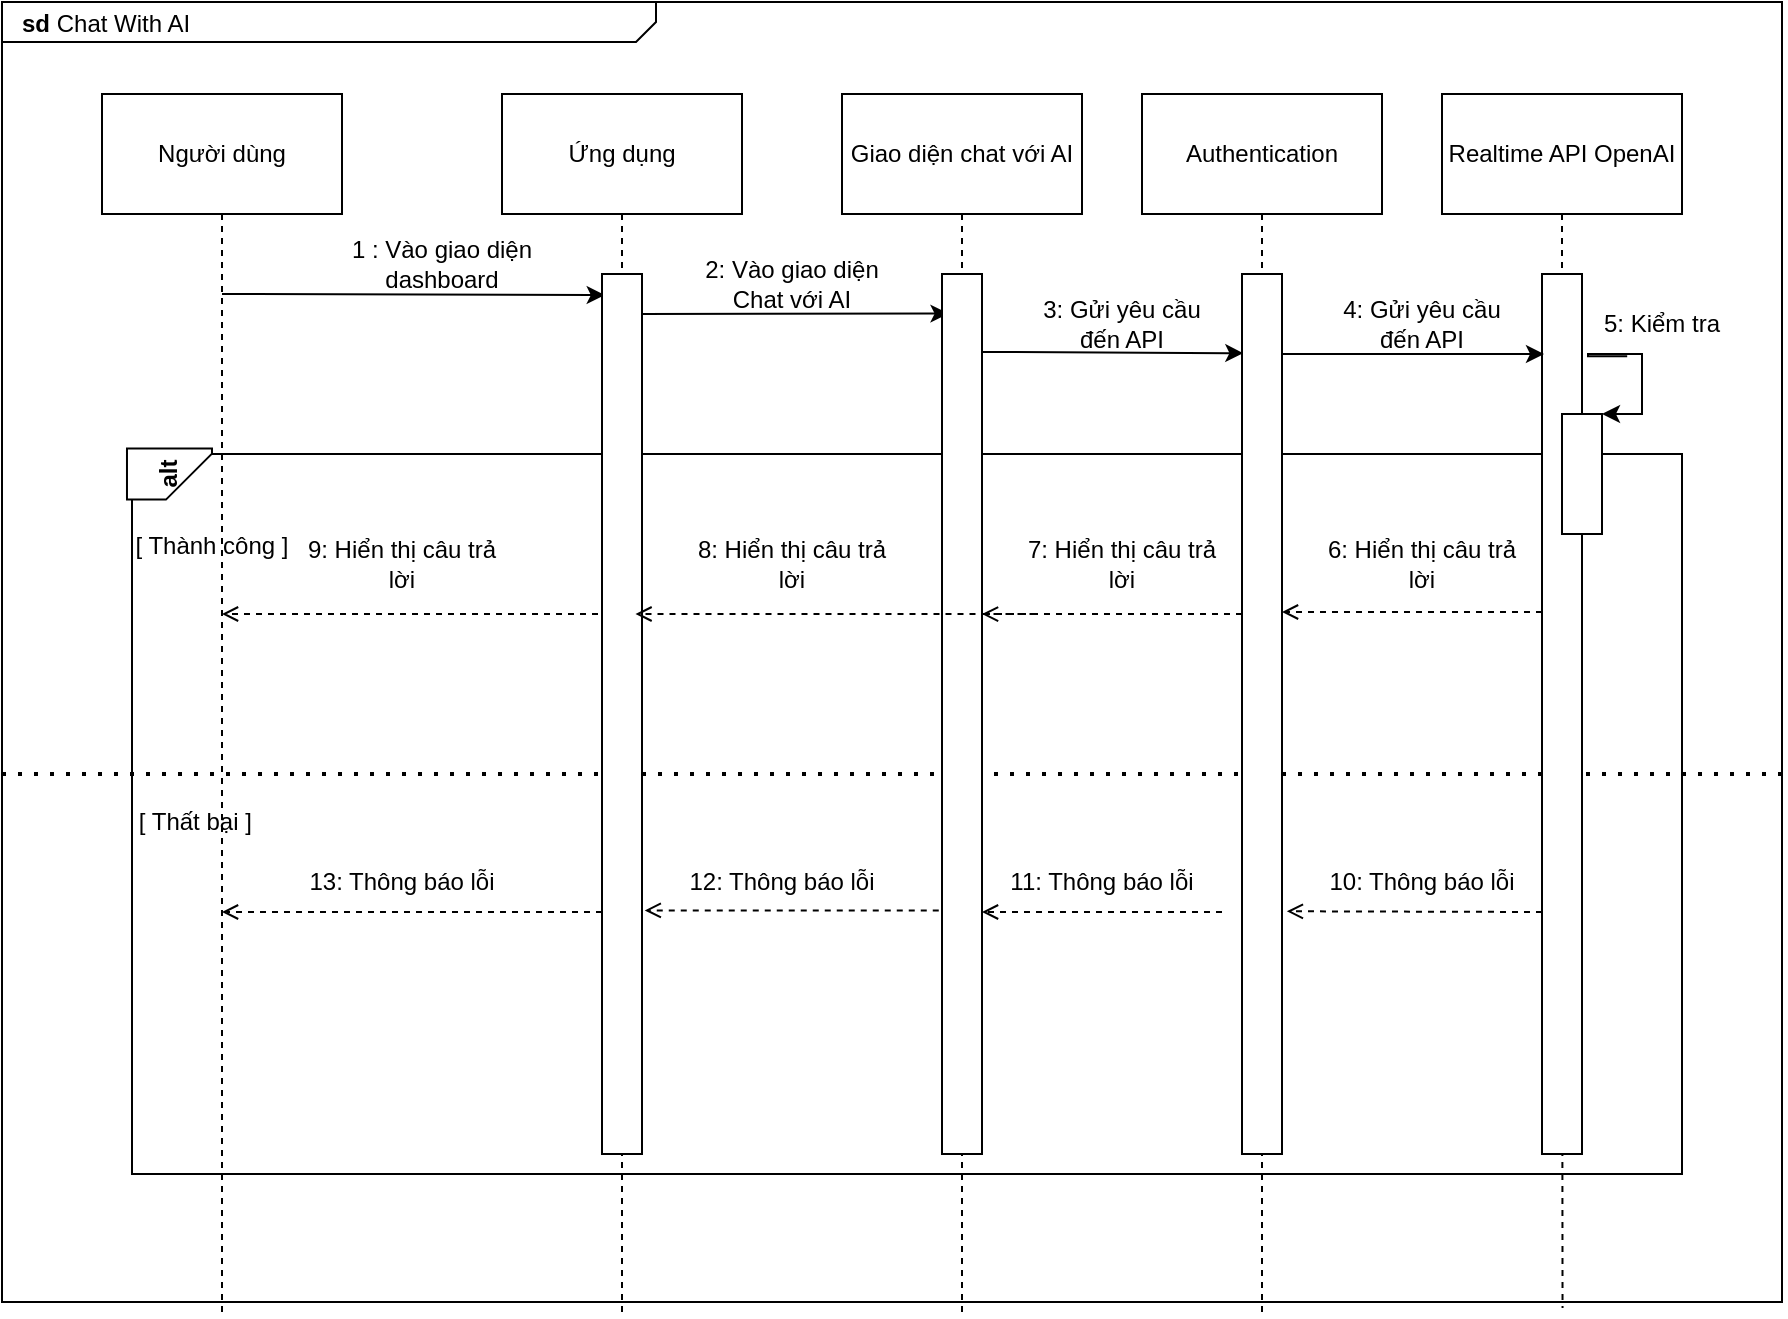 <mxfile version="21.0.8" type="github">
  <diagram name="Page-1" id="929967ad-93f9-6ef4-fab6-5d389245f69c">
    <mxGraphModel dx="993" dy="535" grid="1" gridSize="10" guides="1" tooltips="1" connect="1" arrows="1" fold="1" page="1" pageScale="1.5" pageWidth="1169" pageHeight="826" background="none" math="0" shadow="0">
      <root>
        <mxCell id="0" style=";html=1;" />
        <mxCell id="1" style=";html=1;" parent="0" />
        <mxCell id="dMLTPsM8ORNdafc3n4GP-18" value="" style="rounded=0;whiteSpace=wrap;html=1;movable=1;resizable=1;rotatable=1;deletable=1;editable=1;locked=0;connectable=1;" vertex="1" parent="1">
          <mxGeometry x="355" y="520" width="775" height="360" as="geometry" />
        </mxCell>
        <mxCell id="1672d66443f91eb5-1" value="&lt;p style=&quot;margin: 0px ; margin-top: 4px ; margin-left: 10px ; text-align: left&quot;&gt;&lt;b&gt;sd&lt;/b&gt;&amp;nbsp;Chat With AI&lt;/p&gt;" style="html=1;strokeWidth=1;shape=mxgraph.sysml.package;html=1;overflow=fill;whiteSpace=wrap;fillColor=none;gradientColor=none;fontSize=12;align=center;labelX=327.64;verticalAlign=top;horizontal=1;movable=1;resizable=1;rotatable=1;deletable=1;editable=1;locked=0;connectable=1;" parent="1" vertex="1">
          <mxGeometry x="290" y="294" width="890" height="650" as="geometry" />
        </mxCell>
        <mxCell id="dMLTPsM8ORNdafc3n4GP-49" value="&amp;nbsp;[ Thất bại ]" style="text;html=1;strokeColor=none;fillColor=none;align=center;verticalAlign=middle;whiteSpace=wrap;rounded=0;movable=1;resizable=1;rotatable=1;deletable=1;editable=1;locked=0;connectable=1;" vertex="1" parent="1672d66443f91eb5-1">
          <mxGeometry x="50" y="395" width="90" height="30" as="geometry" />
        </mxCell>
        <mxCell id="dMLTPsM8ORNdafc3n4GP-53" value="13: Thông báo lỗi" style="text;html=1;strokeColor=none;fillColor=none;align=center;verticalAlign=middle;whiteSpace=wrap;rounded=0;movable=1;resizable=1;rotatable=1;deletable=1;editable=1;locked=0;connectable=1;" vertex="1" parent="1672d66443f91eb5-1">
          <mxGeometry x="150" y="425" width="100" height="30" as="geometry" />
        </mxCell>
        <mxCell id="dMLTPsM8ORNdafc3n4GP-52" value="" style="endArrow=open;html=1;rounded=0;dashed=1;endFill=0;movable=1;resizable=1;rotatable=1;deletable=1;editable=1;locked=0;connectable=1;" edge="1" parent="1672d66443f91eb5-1">
          <mxGeometry width="50" height="50" relative="1" as="geometry">
            <mxPoint x="300" y="455" as="sourcePoint" />
            <mxPoint x="110" y="455" as="targetPoint" />
          </mxGeometry>
        </mxCell>
        <mxCell id="dMLTPsM8ORNdafc3n4GP-50" value="" style="endArrow=open;html=1;rounded=0;dashed=1;endFill=0;movable=1;resizable=1;rotatable=1;deletable=1;editable=1;locked=0;connectable=1;entryX=1.121;entryY=0.681;entryDx=0;entryDy=0;entryPerimeter=0;" edge="1" parent="1672d66443f91eb5-1">
          <mxGeometry width="50" height="50" relative="1" as="geometry">
            <mxPoint x="770" y="455" as="sourcePoint" />
            <mxPoint x="642.42" y="454.64" as="targetPoint" />
          </mxGeometry>
        </mxCell>
        <mxCell id="dMLTPsM8ORNdafc3n4GP-51" value="" style="endArrow=open;html=1;rounded=0;dashed=1;endFill=0;movable=1;resizable=1;rotatable=1;deletable=1;editable=1;locked=0;connectable=1;" edge="1" parent="1672d66443f91eb5-1">
          <mxGeometry width="50" height="50" relative="1" as="geometry">
            <mxPoint x="610" y="455" as="sourcePoint" />
            <mxPoint x="490" y="455" as="targetPoint" />
          </mxGeometry>
        </mxCell>
        <mxCell id="dMLTPsM8ORNdafc3n4GP-54" value="11: Thông báo lỗi" style="text;html=1;strokeColor=none;fillColor=none;align=center;verticalAlign=middle;whiteSpace=wrap;rounded=0;movable=1;resizable=1;rotatable=1;deletable=1;editable=1;locked=0;connectable=1;" vertex="1" parent="1672d66443f91eb5-1">
          <mxGeometry x="500" y="425" width="100" height="30" as="geometry" />
        </mxCell>
        <mxCell id="dMLTPsM8ORNdafc3n4GP-55" value="10: Thông báo lỗi" style="text;html=1;strokeColor=none;fillColor=none;align=center;verticalAlign=middle;whiteSpace=wrap;rounded=0;movable=1;resizable=1;rotatable=1;deletable=1;editable=1;locked=0;connectable=1;" vertex="1" parent="1672d66443f91eb5-1">
          <mxGeometry x="660" y="425" width="100" height="30" as="geometry" />
        </mxCell>
        <mxCell id="dMLTPsM8ORNdafc3n4GP-67" value="12: Thông báo lỗi" style="text;html=1;strokeColor=none;fillColor=none;align=center;verticalAlign=middle;whiteSpace=wrap;rounded=0;movable=1;resizable=1;rotatable=1;deletable=1;editable=1;locked=0;connectable=1;" vertex="1" parent="1672d66443f91eb5-1">
          <mxGeometry x="340" y="425" width="100" height="30" as="geometry" />
        </mxCell>
        <mxCell id="dMLTPsM8ORNdafc3n4GP-68" value="" style="endArrow=open;html=1;rounded=0;dashed=1;endFill=0;movable=1;resizable=1;rotatable=1;deletable=1;editable=1;locked=0;connectable=1;entryX=1.068;entryY=0.68;entryDx=0;entryDy=0;entryPerimeter=0;exitX=-0.081;exitY=0.68;exitDx=0;exitDy=0;exitPerimeter=0;" edge="1" parent="1672d66443f91eb5-1">
          <mxGeometry width="50" height="50" relative="1" as="geometry">
            <mxPoint x="468.38" y="454.2" as="sourcePoint" />
            <mxPoint x="321.36" y="454.2" as="targetPoint" />
          </mxGeometry>
        </mxCell>
        <mxCell id="dMLTPsM8ORNdafc3n4GP-9" style="rounded=0;orthogonalLoop=1;jettySize=auto;html=1;endArrow=none;endFill=0;dashed=1;movable=1;resizable=1;rotatable=1;deletable=1;editable=1;locked=0;connectable=1;" edge="1" parent="1" source="dMLTPsM8ORNdafc3n4GP-2">
          <mxGeometry relative="1" as="geometry">
            <mxPoint x="400" y="950" as="targetPoint" />
          </mxGeometry>
        </mxCell>
        <mxCell id="dMLTPsM8ORNdafc3n4GP-2" value="Người dùng" style="rounded=0;whiteSpace=wrap;html=1;movable=1;resizable=1;rotatable=1;deletable=1;editable=1;locked=0;connectable=1;" vertex="1" parent="1">
          <mxGeometry x="340" y="340" width="120" height="60" as="geometry" />
        </mxCell>
        <mxCell id="dMLTPsM8ORNdafc3n4GP-10" style="edgeStyle=orthogonalEdgeStyle;rounded=0;orthogonalLoop=1;jettySize=auto;html=1;endArrow=none;endFill=0;dashed=1;movable=1;resizable=1;rotatable=1;deletable=1;editable=1;locked=0;connectable=1;" edge="1" parent="1" source="dMLTPsM8ORNdafc3n4GP-3">
          <mxGeometry relative="1" as="geometry">
            <mxPoint x="600" y="950" as="targetPoint" />
          </mxGeometry>
        </mxCell>
        <mxCell id="dMLTPsM8ORNdafc3n4GP-3" value="Ứng dụng" style="rounded=0;whiteSpace=wrap;html=1;movable=1;resizable=1;rotatable=1;deletable=1;editable=1;locked=0;connectable=1;" vertex="1" parent="1">
          <mxGeometry x="540" y="340" width="120" height="60" as="geometry" />
        </mxCell>
        <mxCell id="dMLTPsM8ORNdafc3n4GP-11" style="edgeStyle=orthogonalEdgeStyle;rounded=0;orthogonalLoop=1;jettySize=auto;html=1;endArrow=none;endFill=0;dashed=1;movable=1;resizable=1;rotatable=1;deletable=1;editable=1;locked=0;connectable=1;" edge="1" parent="1" source="dMLTPsM8ORNdafc3n4GP-4">
          <mxGeometry relative="1" as="geometry">
            <mxPoint x="770" y="950" as="targetPoint" />
          </mxGeometry>
        </mxCell>
        <mxCell id="dMLTPsM8ORNdafc3n4GP-4" value="Giao diện chat với AI" style="rounded=0;whiteSpace=wrap;html=1;movable=1;resizable=1;rotatable=1;deletable=1;editable=1;locked=0;connectable=1;" vertex="1" parent="1">
          <mxGeometry x="710" y="340" width="120" height="60" as="geometry" />
        </mxCell>
        <mxCell id="dMLTPsM8ORNdafc3n4GP-12" style="edgeStyle=orthogonalEdgeStyle;rounded=0;orthogonalLoop=1;jettySize=auto;html=1;entryX=0.843;entryY=1.003;entryDx=0;entryDy=0;entryPerimeter=0;endArrow=none;endFill=0;dashed=1;movable=1;resizable=1;rotatable=1;deletable=1;editable=1;locked=0;connectable=1;" edge="1" parent="1" source="dMLTPsM8ORNdafc3n4GP-5">
          <mxGeometry relative="1" as="geometry">
            <mxPoint x="1070.27" y="946.95" as="targetPoint" />
          </mxGeometry>
        </mxCell>
        <mxCell id="dMLTPsM8ORNdafc3n4GP-5" value="Realtime API OpenAI" style="rounded=0;whiteSpace=wrap;html=1;movable=1;resizable=1;rotatable=1;deletable=1;editable=1;locked=0;connectable=1;" vertex="1" parent="1">
          <mxGeometry x="1010" y="340" width="120" height="60" as="geometry" />
        </mxCell>
        <mxCell id="dMLTPsM8ORNdafc3n4GP-19" value="&lt;b&gt;alt&lt;/b&gt;" style="shape=card;whiteSpace=wrap;html=1;rotation=-90;flipV=1;movable=1;resizable=1;rotatable=1;deletable=1;editable=1;locked=0;connectable=1;verticalAlign=middle;size=23;" vertex="1" parent="1">
          <mxGeometry x="360.93" y="508.75" width="25.62" height="42.5" as="geometry" />
        </mxCell>
        <mxCell id="dMLTPsM8ORNdafc3n4GP-23" value="" style="endArrow=none;dashed=1;html=1;dashPattern=1 3;strokeWidth=2;rounded=0;movable=1;resizable=1;rotatable=1;deletable=1;editable=1;locked=0;connectable=1;anchorPointDirection=0;startFill=0;endFill=0;noJump=1;" edge="1" parent="1">
          <mxGeometry width="50" height="50" relative="1" as="geometry">
            <mxPoint x="290" y="680" as="sourcePoint" />
            <mxPoint x="1180" y="680" as="targetPoint" />
          </mxGeometry>
        </mxCell>
        <mxCell id="dMLTPsM8ORNdafc3n4GP-24" value="" style="endArrow=open;html=1;rounded=0;noJump=1;endFill=0;dashed=1;movable=1;resizable=1;rotatable=1;deletable=1;editable=1;locked=0;connectable=1;" edge="1" parent="1">
          <mxGeometry width="50" height="50" relative="1" as="geometry">
            <mxPoint x="600" y="600" as="sourcePoint" />
            <mxPoint x="400" y="600" as="targetPoint" />
          </mxGeometry>
        </mxCell>
        <mxCell id="dMLTPsM8ORNdafc3n4GP-25" value="[ Thành công ]" style="text;html=1;strokeColor=none;fillColor=none;align=center;verticalAlign=middle;whiteSpace=wrap;rounded=0;movable=1;resizable=1;rotatable=1;deletable=1;editable=1;locked=0;connectable=1;" vertex="1" parent="1">
          <mxGeometry x="350" y="551.25" width="90" height="30" as="geometry" />
        </mxCell>
        <mxCell id="dMLTPsM8ORNdafc3n4GP-26" value="" style="endArrow=classic;html=1;rounded=0;movable=1;resizable=1;rotatable=1;deletable=1;editable=1;locked=0;connectable=1;entryX=0.068;entryY=0.024;entryDx=0;entryDy=0;entryPerimeter=0;" edge="1" parent="1" target="dMLTPsM8ORNdafc3n4GP-29">
          <mxGeometry width="50" height="50" relative="1" as="geometry">
            <mxPoint x="400" y="440" as="sourcePoint" />
            <mxPoint x="590" y="442" as="targetPoint" />
          </mxGeometry>
        </mxCell>
        <mxCell id="dMLTPsM8ORNdafc3n4GP-28" value="1 : Vào giao diện dashboard" style="text;html=1;strokeColor=none;fillColor=none;align=center;verticalAlign=middle;whiteSpace=wrap;rounded=0;movable=1;resizable=1;rotatable=1;deletable=1;editable=1;locked=0;connectable=1;" vertex="1" parent="1">
          <mxGeometry x="450" y="410" width="120" height="30" as="geometry" />
        </mxCell>
        <mxCell id="dMLTPsM8ORNdafc3n4GP-29" value="" style="rounded=0;whiteSpace=wrap;html=1;movable=1;resizable=1;rotatable=1;deletable=1;editable=1;locked=0;connectable=1;" vertex="1" parent="1">
          <mxGeometry x="590" y="430" width="20" height="440" as="geometry" />
        </mxCell>
        <mxCell id="dMLTPsM8ORNdafc3n4GP-30" value="" style="endArrow=classic;html=1;rounded=0;entryX=0.163;entryY=0.045;entryDx=0;entryDy=0;entryPerimeter=0;movable=1;resizable=1;rotatable=1;deletable=1;editable=1;locked=0;connectable=1;" edge="1" parent="1" target="dMLTPsM8ORNdafc3n4GP-31">
          <mxGeometry width="50" height="50" relative="1" as="geometry">
            <mxPoint x="610" y="450" as="sourcePoint" />
            <mxPoint x="810" y="450" as="targetPoint" />
          </mxGeometry>
        </mxCell>
        <mxCell id="dMLTPsM8ORNdafc3n4GP-31" value="" style="rounded=0;whiteSpace=wrap;html=1;movable=1;resizable=1;rotatable=1;deletable=1;editable=1;locked=0;connectable=1;" vertex="1" parent="1">
          <mxGeometry x="760" y="430" width="20" height="440" as="geometry" />
        </mxCell>
        <mxCell id="dMLTPsM8ORNdafc3n4GP-32" value="" style="rounded=0;whiteSpace=wrap;html=1;movable=1;resizable=1;rotatable=1;deletable=1;editable=1;locked=0;connectable=1;" vertex="1" parent="1">
          <mxGeometry x="1060" y="430" width="20" height="440" as="geometry" />
        </mxCell>
        <mxCell id="dMLTPsM8ORNdafc3n4GP-33" value="2: Vào giao diện Chat với AI" style="text;html=1;strokeColor=none;fillColor=none;align=center;verticalAlign=middle;whiteSpace=wrap;rounded=0;movable=1;resizable=1;rotatable=1;deletable=1;editable=1;locked=0;connectable=1;" vertex="1" parent="1">
          <mxGeometry x="630" y="420" width="110" height="30" as="geometry" />
        </mxCell>
        <mxCell id="dMLTPsM8ORNdafc3n4GP-35" value="" style="endArrow=classic;html=1;rounded=0;movable=1;resizable=1;rotatable=1;deletable=1;editable=1;locked=0;connectable=1;entryX=0.033;entryY=0.09;entryDx=0;entryDy=0;entryPerimeter=0;" edge="1" parent="1" target="dMLTPsM8ORNdafc3n4GP-61">
          <mxGeometry width="50" height="50" relative="1" as="geometry">
            <mxPoint x="780" y="468.95" as="sourcePoint" />
            <mxPoint x="983.25" y="468.95" as="targetPoint" />
          </mxGeometry>
        </mxCell>
        <mxCell id="dMLTPsM8ORNdafc3n4GP-36" value="3: Gửi yêu cầu đến API" style="text;html=1;strokeColor=none;fillColor=none;align=center;verticalAlign=middle;whiteSpace=wrap;rounded=0;movable=1;resizable=1;rotatable=1;deletable=1;editable=1;locked=0;connectable=1;" vertex="1" parent="1">
          <mxGeometry x="800" y="440" width="100" height="30" as="geometry" />
        </mxCell>
        <mxCell id="dMLTPsM8ORNdafc3n4GP-37" value="" style="rounded=0;whiteSpace=wrap;html=1;movable=1;resizable=1;rotatable=1;deletable=1;editable=1;locked=0;connectable=1;" vertex="1" parent="1">
          <mxGeometry x="1070" y="500" width="20" height="60" as="geometry" />
        </mxCell>
        <mxCell id="dMLTPsM8ORNdafc3n4GP-38" value="" style="endArrow=classic;html=1;rounded=0;edgeStyle=orthogonalEdgeStyle;movable=1;resizable=1;rotatable=1;deletable=1;editable=1;locked=0;connectable=1;exitX=0.326;exitY=1.037;exitDx=0;exitDy=0;exitPerimeter=0;" edge="1" parent="1" source="dMLTPsM8ORNdafc3n4GP-40">
          <mxGeometry width="50" height="50" relative="1" as="geometry">
            <mxPoint x="1050" y="470" as="sourcePoint" />
            <mxPoint x="1090" y="500" as="targetPoint" />
            <Array as="points">
              <mxPoint x="1083" y="470" />
              <mxPoint x="1110" y="470" />
              <mxPoint x="1110" y="500" />
            </Array>
          </mxGeometry>
        </mxCell>
        <mxCell id="dMLTPsM8ORNdafc3n4GP-40" value="5: Kiểm tra" style="text;html=1;strokeColor=none;fillColor=none;align=center;verticalAlign=middle;whiteSpace=wrap;rounded=0;movable=1;resizable=1;rotatable=1;deletable=1;editable=1;locked=0;connectable=1;" vertex="1" parent="1">
          <mxGeometry x="1070" y="440" width="100" height="30" as="geometry" />
        </mxCell>
        <mxCell id="dMLTPsM8ORNdafc3n4GP-42" value="" style="endArrow=open;html=1;rounded=0;dashed=1;endFill=0;movable=1;resizable=1;rotatable=1;deletable=1;editable=1;locked=0;connectable=1;" edge="1" parent="1">
          <mxGeometry width="50" height="50" relative="1" as="geometry">
            <mxPoint x="1060" y="598.95" as="sourcePoint" />
            <mxPoint x="930" y="599" as="targetPoint" />
          </mxGeometry>
        </mxCell>
        <mxCell id="dMLTPsM8ORNdafc3n4GP-43" value="6: Hiển thị câu trả lời" style="text;html=1;strokeColor=none;fillColor=none;align=center;verticalAlign=middle;whiteSpace=wrap;rounded=0;movable=1;resizable=1;rotatable=1;deletable=1;editable=1;locked=0;connectable=1;" vertex="1" parent="1">
          <mxGeometry x="950" y="560" width="100" height="30" as="geometry" />
        </mxCell>
        <mxCell id="dMLTPsM8ORNdafc3n4GP-44" value="7: Hiển thị câu trả lời" style="text;html=1;strokeColor=none;fillColor=none;align=center;verticalAlign=middle;whiteSpace=wrap;rounded=0;movable=1;resizable=1;rotatable=1;deletable=1;editable=1;locked=0;connectable=1;" vertex="1" parent="1">
          <mxGeometry x="800" y="560" width="100" height="30" as="geometry" />
        </mxCell>
        <mxCell id="dMLTPsM8ORNdafc3n4GP-45" value="" style="endArrow=open;html=1;rounded=0;dashed=1;endFill=0;movable=1;resizable=1;rotatable=1;deletable=1;editable=1;locked=0;connectable=1;" edge="1" parent="1">
          <mxGeometry width="50" height="50" relative="1" as="geometry">
            <mxPoint x="806.75" y="600" as="sourcePoint" />
            <mxPoint x="606.75" y="600" as="targetPoint" />
          </mxGeometry>
        </mxCell>
        <mxCell id="dMLTPsM8ORNdafc3n4GP-46" value="9: Hiển thị câu trả lời" style="text;html=1;strokeColor=none;fillColor=none;align=center;verticalAlign=middle;whiteSpace=wrap;rounded=0;movable=1;resizable=1;rotatable=1;deletable=1;editable=1;locked=0;connectable=1;" vertex="1" parent="1">
          <mxGeometry x="440" y="560" width="100" height="30" as="geometry" />
        </mxCell>
        <mxCell id="dMLTPsM8ORNdafc3n4GP-59" style="edgeStyle=orthogonalEdgeStyle;rounded=0;orthogonalLoop=1;jettySize=auto;html=1;endArrow=none;endFill=0;dashed=1;movable=1;resizable=1;rotatable=1;deletable=1;editable=1;locked=0;connectable=1;" edge="1" parent="1" source="dMLTPsM8ORNdafc3n4GP-60">
          <mxGeometry relative="1" as="geometry">
            <mxPoint x="920" y="950" as="targetPoint" />
          </mxGeometry>
        </mxCell>
        <mxCell id="dMLTPsM8ORNdafc3n4GP-60" value="Authentication" style="rounded=0;whiteSpace=wrap;html=1;movable=1;resizable=1;rotatable=1;deletable=1;editable=1;locked=0;connectable=1;" vertex="1" parent="1">
          <mxGeometry x="860" y="340" width="120" height="60" as="geometry" />
        </mxCell>
        <mxCell id="dMLTPsM8ORNdafc3n4GP-61" value="" style="rounded=0;whiteSpace=wrap;html=1;movable=1;resizable=1;rotatable=1;deletable=1;editable=1;locked=0;connectable=1;" vertex="1" parent="1">
          <mxGeometry x="910" y="430" width="20" height="440" as="geometry" />
        </mxCell>
        <mxCell id="dMLTPsM8ORNdafc3n4GP-62" value="" style="endArrow=classic;html=1;rounded=0;movable=1;resizable=1;rotatable=1;deletable=1;editable=1;locked=0;connectable=1;" edge="1" parent="1">
          <mxGeometry width="50" height="50" relative="1" as="geometry">
            <mxPoint x="930" y="470" as="sourcePoint" />
            <mxPoint x="1061" y="470" as="targetPoint" />
          </mxGeometry>
        </mxCell>
        <mxCell id="dMLTPsM8ORNdafc3n4GP-64" value="" style="endArrow=open;html=1;rounded=0;dashed=1;endFill=0;movable=1;resizable=1;rotatable=1;deletable=1;editable=1;locked=0;connectable=1;" edge="1" parent="1">
          <mxGeometry width="50" height="50" relative="1" as="geometry">
            <mxPoint x="910" y="600" as="sourcePoint" />
            <mxPoint x="780" y="600.05" as="targetPoint" />
          </mxGeometry>
        </mxCell>
        <mxCell id="dMLTPsM8ORNdafc3n4GP-65" value="4: Gửi yêu cầu đến API" style="text;html=1;strokeColor=none;fillColor=none;align=center;verticalAlign=middle;whiteSpace=wrap;rounded=0;movable=1;resizable=1;rotatable=1;deletable=1;editable=1;locked=0;connectable=1;" vertex="1" parent="1">
          <mxGeometry x="950" y="440" width="100" height="30" as="geometry" />
        </mxCell>
        <mxCell id="dMLTPsM8ORNdafc3n4GP-66" value="8: Hiển thị câu trả lời" style="text;html=1;strokeColor=none;fillColor=none;align=center;verticalAlign=middle;whiteSpace=wrap;rounded=0;movable=1;resizable=1;rotatable=1;deletable=1;editable=1;locked=0;connectable=1;" vertex="1" parent="1">
          <mxGeometry x="635" y="560" width="100" height="30" as="geometry" />
        </mxCell>
      </root>
    </mxGraphModel>
  </diagram>
</mxfile>
